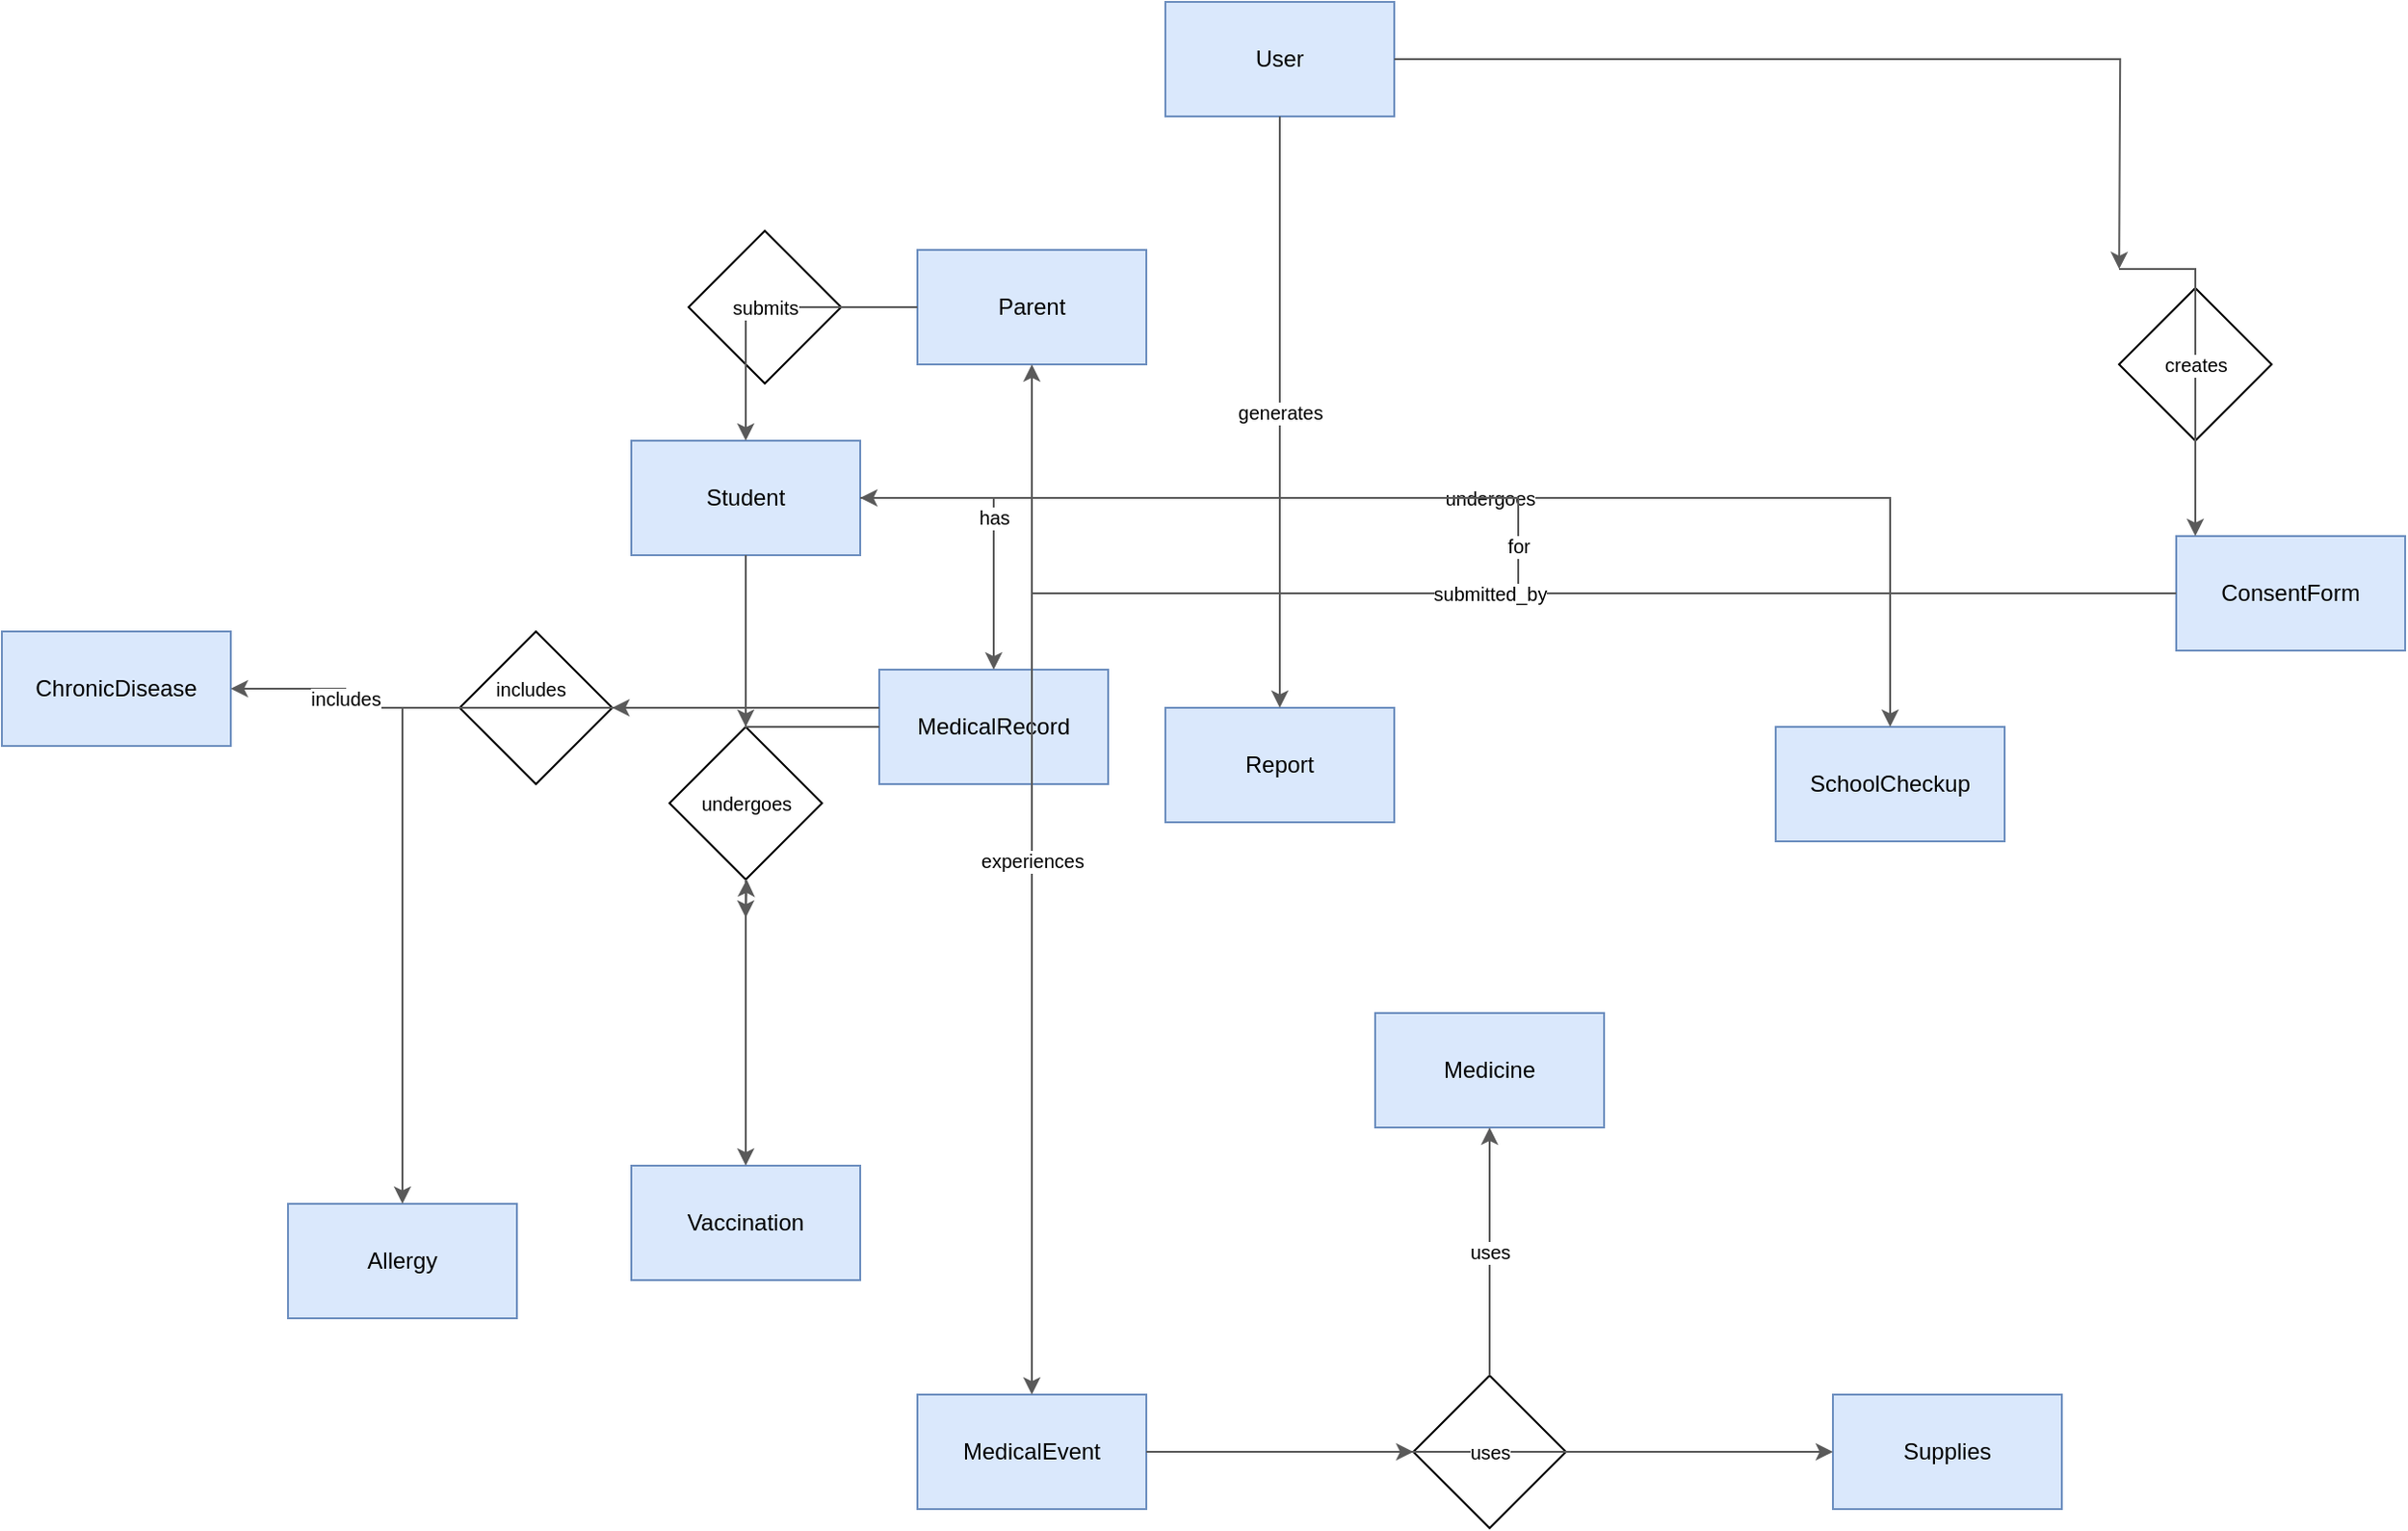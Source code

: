 <mxfile version="27.0.6">
  <diagram id="R2lEEEUBdFMjLlhIrx00" name="Conceptual ERD">
    <mxGraphModel dx="2046" dy="1651" grid="1" gridSize="10" guides="1" tooltips="1" connect="1" arrows="1" fold="1" page="1" pageScale="1" pageWidth="850" pageHeight="1100" math="0" shadow="0" extFonts="Permanent Marker^https://fonts.googleapis.com/css?family=Permanent+Marker">
      <root>
        <mxCell id="0" />
        <mxCell id="1" parent="0" />
        <mxCell id="WPEDZgAnL7U1dJGIB6oS-31" value="" style="rhombus;whiteSpace=wrap;html=1;" vertex="1" parent="1">
          <mxGeometry x="-140" y="250" width="80" height="80" as="geometry" />
        </mxCell>
        <mxCell id="WPEDZgAnL7U1dJGIB6oS-36" value="" style="rhombus;whiteSpace=wrap;html=1;" vertex="1" parent="1">
          <mxGeometry x="-30" y="300" width="80" height="80" as="geometry" />
        </mxCell>
        <mxCell id="WPEDZgAnL7U1dJGIB6oS-32" value="" style="rhombus;whiteSpace=wrap;html=1;" vertex="1" parent="1">
          <mxGeometry x="360" y="640" width="80" height="80" as="geometry" />
        </mxCell>
        <mxCell id="WPEDZgAnL7U1dJGIB6oS-30" value="" style="rhombus;whiteSpace=wrap;html=1;" vertex="1" parent="1">
          <mxGeometry x="730" y="70" width="80" height="80" as="geometry" />
        </mxCell>
        <mxCell id="WPEDZgAnL7U1dJGIB6oS-27" value="" style="rhombus;whiteSpace=wrap;html=1;" vertex="1" parent="1">
          <mxGeometry x="-20" y="40" width="80" height="80" as="geometry" />
        </mxCell>
        <mxCell id="WPEDZgAnL7U1dJGIB6oS-1" value="Parent" style="shape=rectangle;whiteSpace=wrap;html=1;rounded=0;fillColor=#dae8fc;strokeColor=#6c8ebf;fontSize=12;" vertex="1" parent="1">
          <mxGeometry x="100" y="50" width="120" height="60" as="geometry" />
        </mxCell>
        <mxCell id="WPEDZgAnL7U1dJGIB6oS-2" value="Student" style="shape=rectangle;whiteSpace=wrap;html=1;rounded=0;fillColor=#dae8fc;strokeColor=#6c8ebf;fontSize=12;" vertex="1" parent="1">
          <mxGeometry x="-50" y="150" width="120" height="60" as="geometry" />
        </mxCell>
        <mxCell id="WPEDZgAnL7U1dJGIB6oS-3" value="MedicalRecord" style="shape=rectangle;whiteSpace=wrap;html=1;rounded=0;fillColor=#dae8fc;strokeColor=#6c8ebf;fontSize=12;" vertex="1" parent="1">
          <mxGeometry x="80" y="270" width="120" height="60" as="geometry" />
        </mxCell>
        <mxCell id="WPEDZgAnL7U1dJGIB6oS-4" value="ChronicDisease" style="shape=rectangle;whiteSpace=wrap;html=1;rounded=0;fillColor=#dae8fc;strokeColor=#6c8ebf;fontSize=12;" vertex="1" parent="1">
          <mxGeometry x="-380" y="250" width="120" height="60" as="geometry" />
        </mxCell>
        <mxCell id="WPEDZgAnL7U1dJGIB6oS-5" value="Allergy" style="shape=rectangle;whiteSpace=wrap;html=1;rounded=0;fillColor=#dae8fc;strokeColor=#6c8ebf;fontSize=12;" vertex="1" parent="1">
          <mxGeometry x="-230" y="550" width="120" height="60" as="geometry" />
        </mxCell>
        <mxCell id="WPEDZgAnL7U1dJGIB6oS-6" value="Vaccination" style="shape=rectangle;whiteSpace=wrap;html=1;rounded=0;fillColor=#dae8fc;strokeColor=#6c8ebf;fontSize=12;" vertex="1" parent="1">
          <mxGeometry x="-50" y="530" width="120" height="60" as="geometry" />
        </mxCell>
        <mxCell id="WPEDZgAnL7U1dJGIB6oS-7" value="MedicalEvent" style="shape=rectangle;whiteSpace=wrap;html=1;rounded=0;fillColor=#dae8fc;strokeColor=#6c8ebf;fontSize=12;" vertex="1" parent="1">
          <mxGeometry x="100" y="650" width="120" height="60" as="geometry" />
        </mxCell>
        <mxCell id="WPEDZgAnL7U1dJGIB6oS-8" value="User" style="shape=rectangle;whiteSpace=wrap;html=1;rounded=0;fillColor=#dae8fc;strokeColor=#6c8ebf;fontSize=12;" vertex="1" parent="1">
          <mxGeometry x="230" y="-80" width="120" height="60" as="geometry" />
        </mxCell>
        <mxCell id="WPEDZgAnL7U1dJGIB6oS-9" value="ConsentForm" style="shape=rectangle;whiteSpace=wrap;html=1;rounded=0;fillColor=#dae8fc;strokeColor=#6c8ebf;fontSize=12;" vertex="1" parent="1">
          <mxGeometry x="760" y="200" width="120" height="60" as="geometry" />
        </mxCell>
        <mxCell id="WPEDZgAnL7U1dJGIB6oS-10" value="Report" style="shape=rectangle;whiteSpace=wrap;html=1;rounded=0;fillColor=#dae8fc;strokeColor=#6c8ebf;fontSize=12;" vertex="1" parent="1">
          <mxGeometry x="230" y="290" width="120" height="60" as="geometry" />
        </mxCell>
        <mxCell id="WPEDZgAnL7U1dJGIB6oS-11" value="SchoolCheckup" style="shape=rectangle;whiteSpace=wrap;html=1;rounded=0;fillColor=#dae8fc;strokeColor=#6c8ebf;fontSize=12;" vertex="1" parent="1">
          <mxGeometry x="550" y="300" width="120" height="60" as="geometry" />
        </mxCell>
        <mxCell id="WPEDZgAnL7U1dJGIB6oS-12" value="Medicine" style="shape=rectangle;whiteSpace=wrap;html=1;rounded=0;fillColor=#dae8fc;strokeColor=#6c8ebf;fontSize=12;" vertex="1" parent="1">
          <mxGeometry x="340" y="450" width="120" height="60" as="geometry" />
        </mxCell>
        <mxCell id="WPEDZgAnL7U1dJGIB6oS-13" value="Supplies" style="shape=rectangle;whiteSpace=wrap;html=1;rounded=0;fillColor=#dae8fc;strokeColor=#6c8ebf;fontSize=12;" vertex="1" parent="1">
          <mxGeometry x="580" y="650" width="120" height="60" as="geometry" />
        </mxCell>
        <mxCell id="WPEDZgAnL7U1dJGIB6oS-14" value="submits" style="edgeStyle=orthogonalEdgeStyle;rounded=0;orthogonalLoop=1;jettySize=auto;html=1;endArrow=classic;endFill=1;strokeColor=#5A5A5A;fontSize=10;" edge="1" parent="1" source="WPEDZgAnL7U1dJGIB6oS-1" target="WPEDZgAnL7U1dJGIB6oS-2">
          <mxGeometry relative="1" as="geometry" />
        </mxCell>
        <mxCell id="WPEDZgAnL7U1dJGIB6oS-15" value="has" style="edgeStyle=orthogonalEdgeStyle;rounded=0;orthogonalLoop=1;jettySize=auto;html=1;endArrow=classic;endFill=1;strokeColor=#5A5A5A;fontSize=10;" edge="1" parent="1" source="WPEDZgAnL7U1dJGIB6oS-2" target="WPEDZgAnL7U1dJGIB6oS-3">
          <mxGeometry relative="1" as="geometry" />
        </mxCell>
        <mxCell id="WPEDZgAnL7U1dJGIB6oS-16" value="includes" style="edgeStyle=orthogonalEdgeStyle;rounded=0;orthogonalLoop=1;jettySize=auto;html=1;endArrow=classic;endFill=1;strokeColor=#5A5A5A;fontSize=10;" edge="1" parent="1" source="WPEDZgAnL7U1dJGIB6oS-31" target="WPEDZgAnL7U1dJGIB6oS-4">
          <mxGeometry relative="1" as="geometry" />
        </mxCell>
        <mxCell id="WPEDZgAnL7U1dJGIB6oS-17" value="includes" style="edgeStyle=orthogonalEdgeStyle;rounded=0;orthogonalLoop=1;jettySize=auto;html=1;endArrow=classic;endFill=1;strokeColor=#5A5A5A;fontSize=10;" edge="1" parent="1" source="WPEDZgAnL7U1dJGIB6oS-3" target="WPEDZgAnL7U1dJGIB6oS-5">
          <mxGeometry x="-0.28" y="-10" relative="1" as="geometry">
            <Array as="points">
              <mxPoint x="-170" y="290" />
            </Array>
            <mxPoint as="offset" />
          </mxGeometry>
        </mxCell>
        <mxCell id="WPEDZgAnL7U1dJGIB6oS-18" value="undergoes" style="edgeStyle=orthogonalEdgeStyle;rounded=0;orthogonalLoop=1;jettySize=auto;html=1;endArrow=classic;endFill=1;strokeColor=#5A5A5A;fontSize=10;" edge="1" parent="1" source="WPEDZgAnL7U1dJGIB6oS-36" target="WPEDZgAnL7U1dJGIB6oS-6">
          <mxGeometry x="-1" y="-40" relative="1" as="geometry">
            <mxPoint x="10" y="400" as="sourcePoint" />
            <mxPoint x="40" y="-40" as="offset" />
          </mxGeometry>
        </mxCell>
        <mxCell id="WPEDZgAnL7U1dJGIB6oS-19" value="experiences" style="edgeStyle=orthogonalEdgeStyle;rounded=0;orthogonalLoop=1;jettySize=auto;html=1;endArrow=classic;endFill=1;strokeColor=#5A5A5A;fontSize=10;" edge="1" parent="1" source="WPEDZgAnL7U1dJGIB6oS-2" target="WPEDZgAnL7U1dJGIB6oS-7">
          <mxGeometry relative="1" as="geometry" />
        </mxCell>
        <mxCell id="WPEDZgAnL7U1dJGIB6oS-20" value="uses" style="edgeStyle=orthogonalEdgeStyle;rounded=0;orthogonalLoop=1;jettySize=auto;html=1;endArrow=classic;endFill=1;strokeColor=#5A5A5A;fontSize=10;" edge="1" parent="1" source="WPEDZgAnL7U1dJGIB6oS-32" target="WPEDZgAnL7U1dJGIB6oS-12">
          <mxGeometry relative="1" as="geometry" />
        </mxCell>
        <mxCell id="WPEDZgAnL7U1dJGIB6oS-21" value="uses" style="edgeStyle=orthogonalEdgeStyle;rounded=0;orthogonalLoop=1;jettySize=auto;html=1;endArrow=classic;endFill=1;strokeColor=#5A5A5A;fontSize=10;" edge="1" parent="1" source="WPEDZgAnL7U1dJGIB6oS-7" target="WPEDZgAnL7U1dJGIB6oS-13">
          <mxGeometry relative="1" as="geometry" />
        </mxCell>
        <mxCell id="WPEDZgAnL7U1dJGIB6oS-22" value="undergoes" style="edgeStyle=orthogonalEdgeStyle;rounded=0;orthogonalLoop=1;jettySize=auto;html=1;endArrow=classic;endFill=1;strokeColor=#5A5A5A;fontSize=10;" edge="1" parent="1" source="WPEDZgAnL7U1dJGIB6oS-2" target="WPEDZgAnL7U1dJGIB6oS-11">
          <mxGeometry relative="1" as="geometry" />
        </mxCell>
        <mxCell id="WPEDZgAnL7U1dJGIB6oS-23" value="for" style="edgeStyle=orthogonalEdgeStyle;rounded=0;orthogonalLoop=1;jettySize=auto;html=1;endArrow=classic;endFill=1;strokeColor=#5A5A5A;fontSize=10;" edge="1" parent="1" source="WPEDZgAnL7U1dJGIB6oS-9" target="WPEDZgAnL7U1dJGIB6oS-2">
          <mxGeometry relative="1" as="geometry" />
        </mxCell>
        <mxCell id="WPEDZgAnL7U1dJGIB6oS-24" value="submitted_by" style="edgeStyle=orthogonalEdgeStyle;rounded=0;orthogonalLoop=1;jettySize=auto;html=1;endArrow=classic;endFill=1;strokeColor=#5A5A5A;fontSize=10;" edge="1" parent="1" source="WPEDZgAnL7U1dJGIB6oS-9" target="WPEDZgAnL7U1dJGIB6oS-1">
          <mxGeometry relative="1" as="geometry" />
        </mxCell>
        <mxCell id="WPEDZgAnL7U1dJGIB6oS-25" value="creates" style="edgeStyle=orthogonalEdgeStyle;rounded=0;orthogonalLoop=1;jettySize=auto;html=1;endArrow=classic;endFill=1;strokeColor=#5A5A5A;fontSize=10;" edge="1" parent="1" target="WPEDZgAnL7U1dJGIB6oS-9">
          <mxGeometry relative="1" as="geometry">
            <mxPoint x="730" y="60" as="sourcePoint" />
            <Array as="points">
              <mxPoint x="770" y="60" />
            </Array>
          </mxGeometry>
        </mxCell>
        <mxCell id="WPEDZgAnL7U1dJGIB6oS-26" value="generates" style="edgeStyle=orthogonalEdgeStyle;rounded=0;orthogonalLoop=1;jettySize=auto;html=1;endArrow=classic;endFill=1;strokeColor=#5A5A5A;fontSize=10;" edge="1" parent="1" source="WPEDZgAnL7U1dJGIB6oS-8" target="WPEDZgAnL7U1dJGIB6oS-10">
          <mxGeometry relative="1" as="geometry" />
        </mxCell>
        <mxCell id="WPEDZgAnL7U1dJGIB6oS-29" value="" style="edgeStyle=orthogonalEdgeStyle;rounded=0;orthogonalLoop=1;jettySize=auto;html=1;endArrow=classic;endFill=1;strokeColor=#5A5A5A;fontSize=10;" edge="1" parent="1" source="WPEDZgAnL7U1dJGIB6oS-8">
          <mxGeometry relative="1" as="geometry">
            <mxPoint x="470" y="80" as="sourcePoint" />
            <mxPoint x="730.059" y="60.059" as="targetPoint" />
          </mxGeometry>
        </mxCell>
        <mxCell id="WPEDZgAnL7U1dJGIB6oS-33" value="" style="edgeStyle=orthogonalEdgeStyle;rounded=0;orthogonalLoop=1;jettySize=auto;html=1;endArrow=classic;endFill=1;strokeColor=#5A5A5A;fontSize=10;" edge="1" parent="1" source="WPEDZgAnL7U1dJGIB6oS-7" target="WPEDZgAnL7U1dJGIB6oS-32">
          <mxGeometry relative="1" as="geometry">
            <mxPoint x="220" y="680" as="sourcePoint" />
            <mxPoint x="410" y="510" as="targetPoint" />
          </mxGeometry>
        </mxCell>
        <mxCell id="WPEDZgAnL7U1dJGIB6oS-35" value="" style="edgeStyle=orthogonalEdgeStyle;rounded=0;orthogonalLoop=1;jettySize=auto;html=1;endArrow=classic;endFill=1;strokeColor=#5A5A5A;fontSize=10;" edge="1" parent="1" source="WPEDZgAnL7U1dJGIB6oS-36">
          <mxGeometry relative="1" as="geometry">
            <mxPoint x="10" y="210" as="sourcePoint" />
            <mxPoint x="10" y="400" as="targetPoint" />
          </mxGeometry>
        </mxCell>
        <mxCell id="WPEDZgAnL7U1dJGIB6oS-38" value="" style="edgeStyle=orthogonalEdgeStyle;rounded=0;orthogonalLoop=1;jettySize=auto;html=1;endArrow=classic;endFill=1;strokeColor=#5A5A5A;fontSize=10;" edge="1" parent="1" target="WPEDZgAnL7U1dJGIB6oS-36">
          <mxGeometry relative="1" as="geometry">
            <mxPoint x="10" y="400" as="sourcePoint" />
            <mxPoint x="10" y="530" as="targetPoint" />
          </mxGeometry>
        </mxCell>
        <mxCell id="WPEDZgAnL7U1dJGIB6oS-39" value="" style="edgeStyle=orthogonalEdgeStyle;rounded=0;orthogonalLoop=1;jettySize=auto;html=1;endArrow=classic;endFill=1;strokeColor=#5A5A5A;fontSize=10;" edge="1" parent="1" source="WPEDZgAnL7U1dJGIB6oS-2" target="WPEDZgAnL7U1dJGIB6oS-36">
          <mxGeometry relative="1" as="geometry">
            <mxPoint x="10" y="210" as="sourcePoint" />
            <mxPoint x="10" y="400" as="targetPoint" />
          </mxGeometry>
        </mxCell>
        <mxCell id="WPEDZgAnL7U1dJGIB6oS-40" value="" style="edgeStyle=orthogonalEdgeStyle;rounded=0;orthogonalLoop=1;jettySize=auto;html=1;endArrow=classic;endFill=1;strokeColor=#5A5A5A;fontSize=10;" edge="1" parent="1" source="WPEDZgAnL7U1dJGIB6oS-3" target="WPEDZgAnL7U1dJGIB6oS-31">
          <mxGeometry relative="1" as="geometry">
            <mxPoint x="80" y="300" as="sourcePoint" />
            <mxPoint x="-260" y="280" as="targetPoint" />
          </mxGeometry>
        </mxCell>
      </root>
    </mxGraphModel>
  </diagram>
</mxfile>
